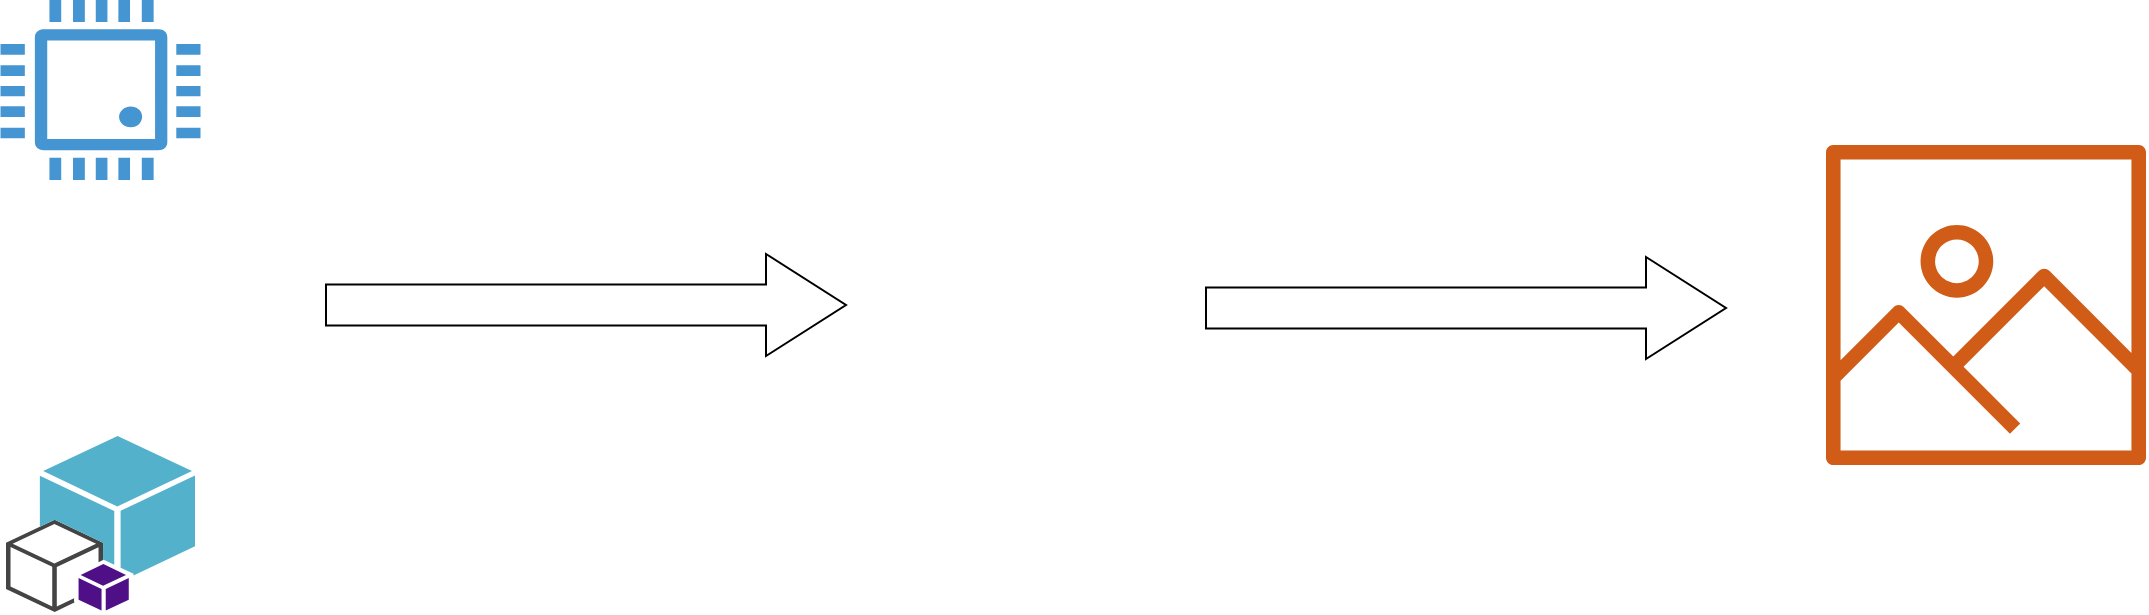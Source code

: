 <mxfile version="13.6.0" type="github">
  <diagram id="bBeYt2RzNq78aczLVQOD" name="第 1 页">
    <mxGraphModel dx="1112" dy="647" grid="1" gridSize="10" guides="1" tooltips="1" connect="1" arrows="1" fold="1" page="1" pageScale="1" pageWidth="827" pageHeight="1169" math="0" shadow="0">
      <root>
        <mxCell id="0" />
        <mxCell id="1" parent="0" />
        <mxCell id="qxcwLUe2QiB2XirWhMHX-1" value="" style="shape=image;html=1;verticalAlign=top;verticalLabelPosition=bottom;labelBackgroundColor=#ffffff;imageAspect=0;aspect=fixed;image=https://cdn3.iconfinder.com/data/icons/electronic-devices-vol-1-1/36/1_graphic_card_electronic_device_motherboard_smps_hardware_chip_1-128.png" vertex="1" parent="1">
          <mxGeometry x="520" y="192" width="128" height="128" as="geometry" />
        </mxCell>
        <mxCell id="qxcwLUe2QiB2XirWhMHX-2" value="" style="pointerEvents=1;shadow=0;dashed=0;html=1;strokeColor=none;fillColor=#4495D1;labelPosition=center;verticalLabelPosition=bottom;verticalAlign=top;align=center;outlineConnect=0;shape=mxgraph.veeam.cpu;" vertex="1" parent="1">
          <mxGeometry x="67.25" y="102" width="100" height="90" as="geometry" />
        </mxCell>
        <mxCell id="qxcwLUe2QiB2XirWhMHX-3" value="" style="outlineConnect=0;dashed=0;verticalLabelPosition=bottom;verticalAlign=top;align=center;html=1;shape=mxgraph.aws3.toolkit_for_visual_studio;fillColor=#53B1CB;gradientColor=none;" vertex="1" parent="1">
          <mxGeometry x="70" y="320" width="94.5" height="88" as="geometry" />
        </mxCell>
        <mxCell id="qxcwLUe2QiB2XirWhMHX-4" value="" style="html=1;shadow=0;dashed=0;align=center;verticalAlign=middle;shape=mxgraph.arrows2.arrow;dy=0.6;dx=40;notch=0;" vertex="1" parent="1">
          <mxGeometry x="230" y="229" width="260" height="51" as="geometry" />
        </mxCell>
        <mxCell id="qxcwLUe2QiB2XirWhMHX-5" value="" style="html=1;shadow=0;dashed=0;align=center;verticalAlign=middle;shape=mxgraph.arrows2.arrow;dy=0.6;dx=40;notch=0;" vertex="1" parent="1">
          <mxGeometry x="670" y="230.5" width="260" height="51" as="geometry" />
        </mxCell>
        <mxCell id="qxcwLUe2QiB2XirWhMHX-6" value="" style="outlineConnect=0;fontColor=#232F3E;gradientColor=none;fillColor=#D05C17;strokeColor=none;dashed=0;verticalLabelPosition=bottom;verticalAlign=top;align=center;html=1;fontSize=12;fontStyle=0;aspect=fixed;pointerEvents=1;shape=mxgraph.aws4.container_registry_image;" vertex="1" parent="1">
          <mxGeometry x="980" y="174.5" width="160" height="160" as="geometry" />
        </mxCell>
      </root>
    </mxGraphModel>
  </diagram>
</mxfile>
